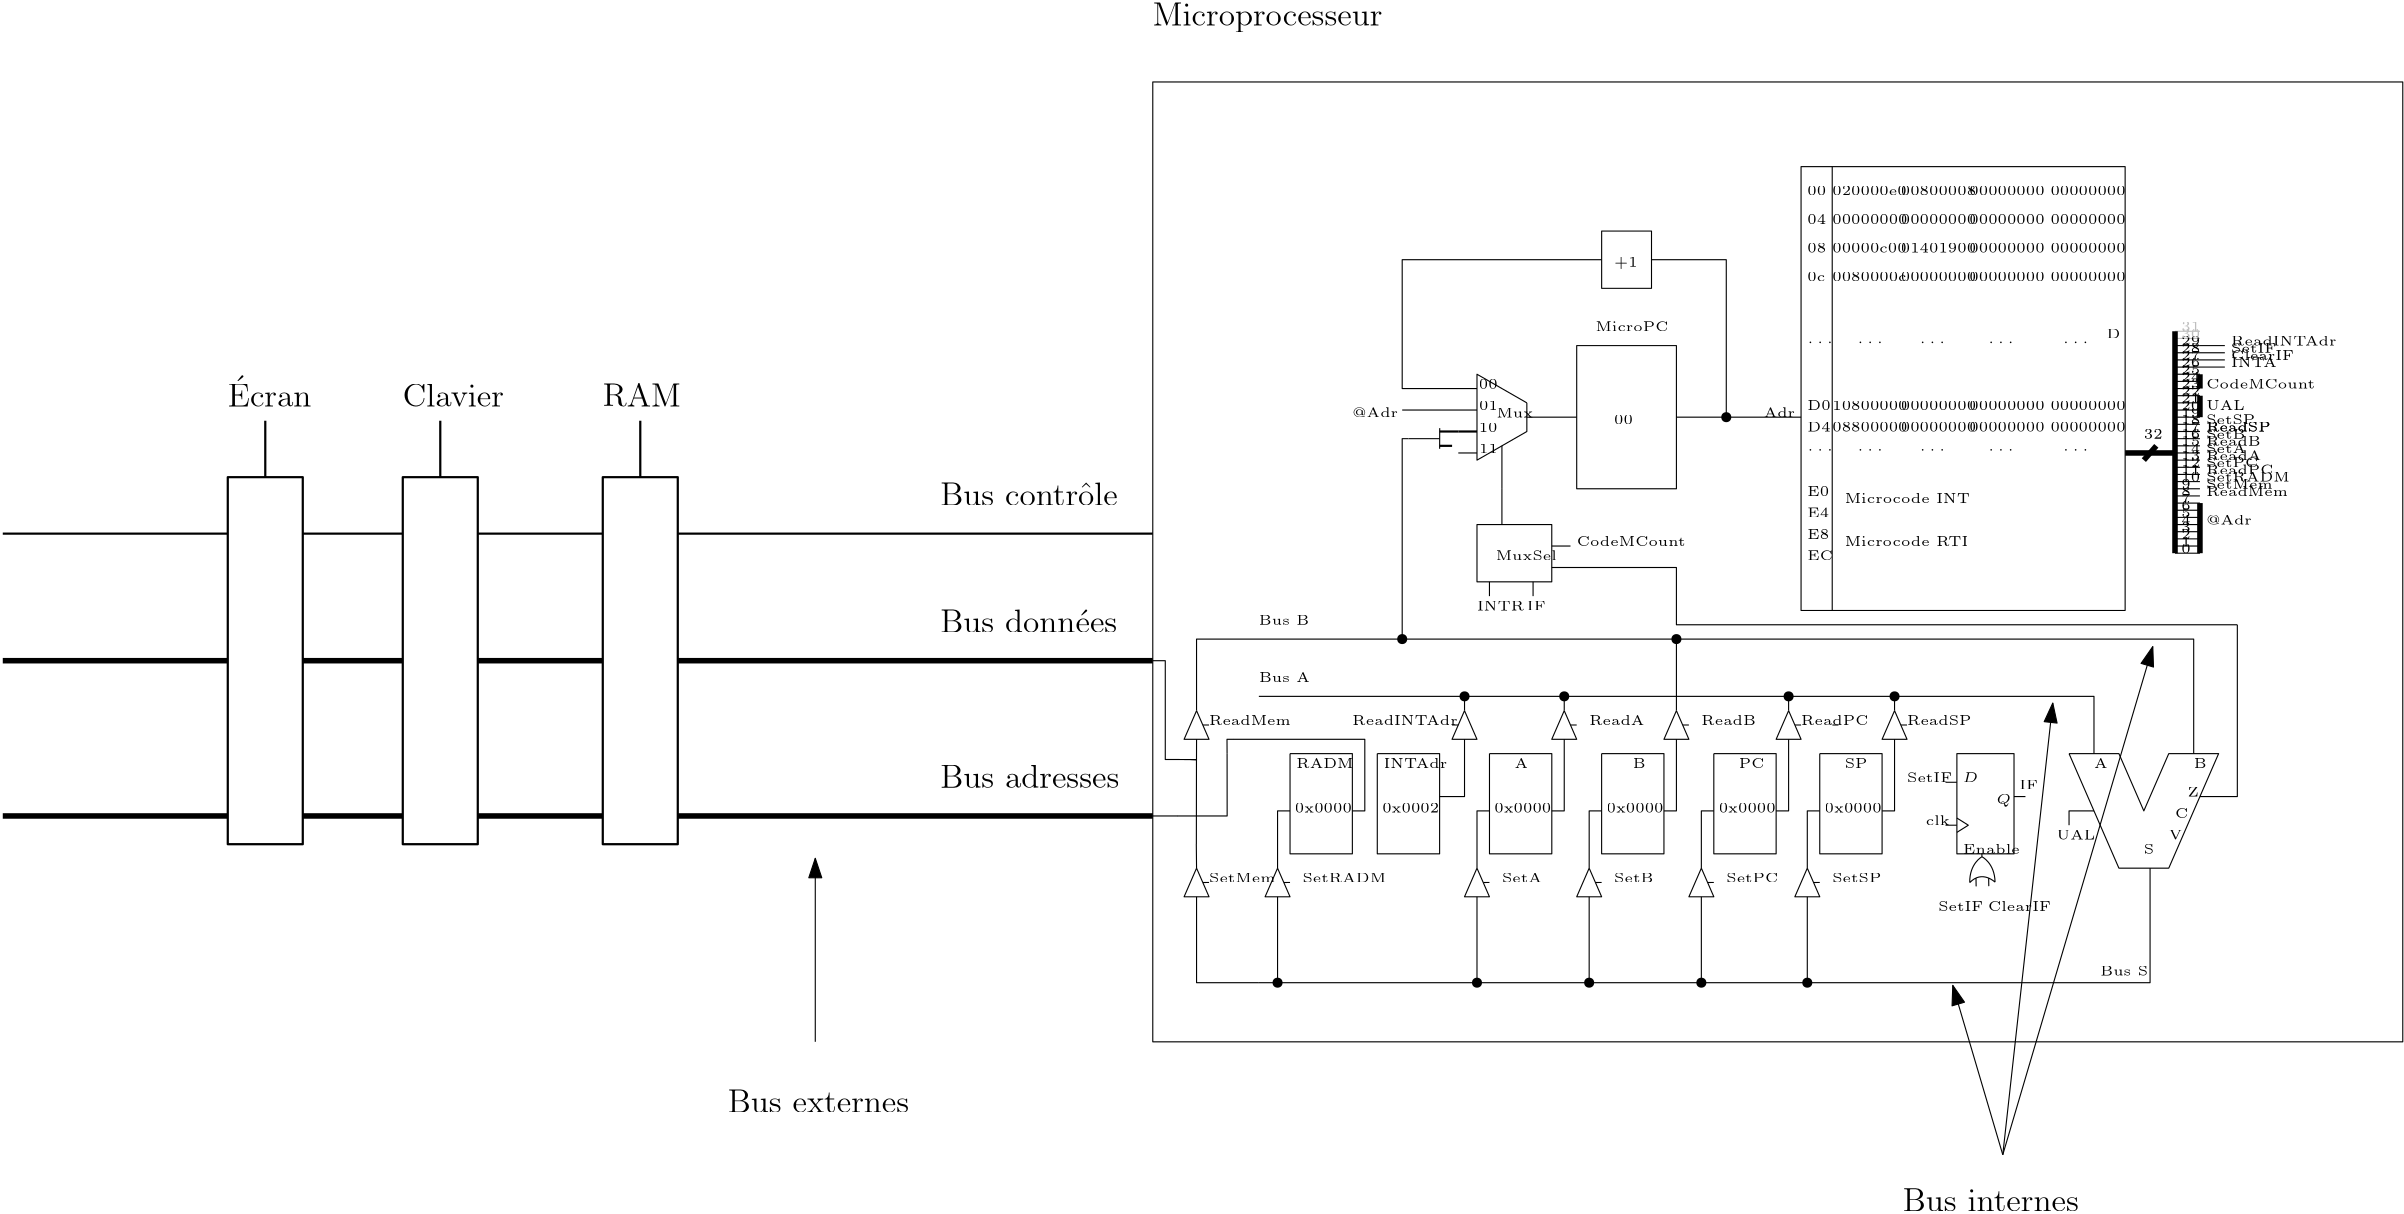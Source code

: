 <?xml version="1.0"?>
<!DOCTYPE ipe SYSTEM "ipe.dtd">
<ipe version="70107" creator="Ipe 7.1.10">
<info created="D:20150822125759" modified="D:20170804112407"/>
<ipestyle name="basic">
<symbol name="arrow/arc(spx)">
<path stroke="sym-stroke" fill="sym-stroke" pen="sym-pen">
0 0 m
-1 0.333 l
-1 -0.333 l
h
</path>
</symbol>
<symbol name="arrow/farc(spx)">
<path stroke="sym-stroke" fill="white" pen="sym-pen">
0 0 m
-1 0.333 l
-1 -0.333 l
h
</path>
</symbol>
<symbol name="arrow/ptarc(spx)">
<path stroke="sym-stroke" fill="sym-stroke" pen="sym-pen">
0 0 m
-1 0.333 l
-0.8 0 l
-1 -0.333 l
h
</path>
</symbol>
<symbol name="arrow/fptarc(spx)">
<path stroke="sym-stroke" fill="white" pen="sym-pen">
0 0 m
-1 0.333 l
-0.8 0 l
-1 -0.333 l
h
</path>
</symbol>
<symbol name="mark/circle(sx)" transformations="translations">
<path fill="sym-stroke">
0.6 0 0 0.6 0 0 e
0.4 0 0 0.4 0 0 e
</path>
</symbol>
<symbol name="mark/disk(sx)" transformations="translations">
<path fill="sym-stroke">
0.6 0 0 0.6 0 0 e
</path>
</symbol>
<symbol name="mark/fdisk(sfx)" transformations="translations">
<group>
<path fill="sym-fill">
0.5 0 0 0.5 0 0 e
</path>
<path fill="sym-stroke" fillrule="eofill">
0.6 0 0 0.6 0 0 e
0.4 0 0 0.4 0 0 e
</path>
</group>
</symbol>
<symbol name="mark/box(sx)" transformations="translations">
<path fill="sym-stroke" fillrule="eofill">
-0.6 -0.6 m
0.6 -0.6 l
0.6 0.6 l
-0.6 0.6 l
h
-0.4 -0.4 m
0.4 -0.4 l
0.4 0.4 l
-0.4 0.4 l
h
</path>
</symbol>
<symbol name="mark/square(sx)" transformations="translations">
<path fill="sym-stroke">
-0.6 -0.6 m
0.6 -0.6 l
0.6 0.6 l
-0.6 0.6 l
h
</path>
</symbol>
<symbol name="mark/fsquare(sfx)" transformations="translations">
<group>
<path fill="sym-fill">
-0.5 -0.5 m
0.5 -0.5 l
0.5 0.5 l
-0.5 0.5 l
h
</path>
<path fill="sym-stroke" fillrule="eofill">
-0.6 -0.6 m
0.6 -0.6 l
0.6 0.6 l
-0.6 0.6 l
h
-0.4 -0.4 m
0.4 -0.4 l
0.4 0.4 l
-0.4 0.4 l
h
</path>
</group>
</symbol>
<symbol name="mark/cross(sx)" transformations="translations">
<group>
<path fill="sym-stroke">
-0.43 -0.57 m
0.57 0.43 l
0.43 0.57 l
-0.57 -0.43 l
h
</path>
<path fill="sym-stroke">
-0.43 0.57 m
0.57 -0.43 l
0.43 -0.57 l
-0.57 0.43 l
h
</path>
</group>
</symbol>
<symbol name="arrow/fnormal(spx)">
<path stroke="sym-stroke" fill="white" pen="sym-pen">
0 0 m
-1 0.333 l
-1 -0.333 l
h
</path>
</symbol>
<symbol name="arrow/pointed(spx)">
<path stroke="sym-stroke" fill="sym-stroke" pen="sym-pen">
0 0 m
-1 0.333 l
-0.8 0 l
-1 -0.333 l
h
</path>
</symbol>
<symbol name="arrow/fpointed(spx)">
<path stroke="sym-stroke" fill="white" pen="sym-pen">
0 0 m
-1 0.333 l
-0.8 0 l
-1 -0.333 l
h
</path>
</symbol>
<symbol name="arrow/linear(spx)">
<path stroke="sym-stroke" pen="sym-pen">
-1 0.333 m
0 0 l
-1 -0.333 l
</path>
</symbol>
<symbol name="arrow/fdouble(spx)">
<path stroke="sym-stroke" fill="white" pen="sym-pen">
0 0 m
-1 0.333 l
-1 -0.333 l
h
-1 0 m
-2 0.333 l
-2 -0.333 l
h
</path>
</symbol>
<symbol name="arrow/double(spx)">
<path stroke="sym-stroke" fill="sym-stroke" pen="sym-pen">
0 0 m
-1 0.333 l
-1 -0.333 l
h
-1 0 m
-2 0.333 l
-2 -0.333 l
h
</path>
</symbol>
<pen name="heavier" value="0.8"/>
<pen name="fat" value="1.2"/>
<pen name="ultrafat" value="2"/>
<symbolsize name="large" value="5"/>
<symbolsize name="small" value="2"/>
<symbolsize name="tiny" value="1.1"/>
<arrowsize name="large" value="10"/>
<arrowsize name="small" value="5"/>
<arrowsize name="tiny" value="3"/>
<color name="red" value="1 0 0"/>
<color name="green" value="0 1 0"/>
<color name="blue" value="0 0 1"/>
<color name="yellow" value="1 1 0"/>
<color name="orange" value="1 0.647 0"/>
<color name="gold" value="1 0.843 0"/>
<color name="purple" value="0.627 0.125 0.941"/>
<color name="gray" value="0.745"/>
<color name="brown" value="0.647 0.165 0.165"/>
<color name="navy" value="0 0 0.502"/>
<color name="pink" value="1 0.753 0.796"/>
<color name="seagreen" value="0.18 0.545 0.341"/>
<color name="turquoise" value="0.251 0.878 0.816"/>
<color name="violet" value="0.933 0.51 0.933"/>
<color name="darkblue" value="0 0 0.545"/>
<color name="darkcyan" value="0 0.545 0.545"/>
<color name="darkgray" value="0.663"/>
<color name="darkgreen" value="0 0.392 0"/>
<color name="darkmagenta" value="0.545 0 0.545"/>
<color name="darkorange" value="1 0.549 0"/>
<color name="darkred" value="0.545 0 0"/>
<color name="lightblue" value="0.678 0.847 0.902"/>
<color name="lightcyan" value="0.878 1 1"/>
<color name="lightgray" value="0.827"/>
<color name="lightgreen" value="0.565 0.933 0.565"/>
<color name="lightyellow" value="1 1 0.878"/>
<dashstyle name="dashed" value="[4] 0"/>
<dashstyle name="dotted" value="[1 3] 0"/>
<dashstyle name="dash dotted" value="[4 2 1 2] 0"/>
<dashstyle name="dash dot dotted" value="[4 2 1 2 1 2] 0"/>
<textsize name="large" value="\large"/>
<textsize name="small" value="\small"/>
<textsize name="tiny" value="\tiny"/>
<textsize name="Large" value="\Large"/>
<textsize name="LARGE" value="\LARGE"/>
<textsize name="huge" value="\huge"/>
<textsize name="Huge" value="\Huge"/>
<textsize name="footnote" value="\footnotesize"/>
<textstyle name="center" begin="\begin{center}" end="\end{center}"/>
<textstyle name="itemize" begin="\begin{itemize}" end="\end{itemize}"/>
<textstyle name="item" begin="\begin{itemize}\item{}" end="\end{itemize}"/>
<gridsize name="4 pts" value="4"/>
<gridsize name="8 pts (~3 mm)" value="8"/>
<gridsize name="16 pts (~6 mm)" value="16"/>
<gridsize name="32 pts (~12 mm)" value="32"/>
<gridsize name="10 pts (~3.5 mm)" value="10"/>
<gridsize name="20 pts (~7 mm)" value="20"/>
<gridsize name="14 pts (~5 mm)" value="14"/>
<gridsize name="28 pts (~10 mm)" value="28"/>
<gridsize name="56 pts (~20 mm)" value="56"/>
<anglesize name="90 deg" value="90"/>
<anglesize name="60 deg" value="60"/>
<anglesize name="45 deg" value="45"/>
<anglesize name="30 deg" value="30"/>
<anglesize name="22.5 deg" value="22.5"/>
<tiling name="falling" angle="-60" step="4" width="1"/>
<tiling name="rising" angle="30" step="4" width="1"/>
</ipestyle>
<ipestyle name="bigpaper">
<layout paper="10000 6000" origin="0 0" frame="10000 6000"/>
<titlestyle pos="10 10" size="LARGE" color="title"  valign="baseline"/>
</ipestyle>
<page>
<layer name="alpha"/>
<view layers="alpha" active="alpha"/>
<path layer="alpha" matrix="0.560902 0 0 0.644243 1710.52 370.206" stroke="black">
416 704 m
448 704 l
464 672 l
480 704 l
512 704 l
480 640 l
448 640 l
416 704 l
</path>
<path matrix="0.560902 0 0 0.644243 1627.51 370.206" stroke="black">
336 704 m
376 704 l
376 648 l
336 648 l
336 704 l
</path>
<path matrix="0.560902 0 0 0.644243 1587.12 370.206" stroke="black">
336 704 m
376 704 l
376 648 l
336 648 l
336 704 l
</path>
<path matrix="0.560902 0 0 0.644243 1546.75 370.206" stroke="black">
336 704 m
376 704 l
376 648 l
336 648 l
336 704 l
</path>
<path matrix="0.560902 0 0 0.644243 1474.95 370.206" stroke="black">
336 704 m
376 704 l
376 648 l
336 648 l
336 704 l
</path>
<path matrix="0.560902 0 0 0.644243 1627.51 370.206" stroke="black">
312 728 m
304 712 l
320 712 l
312 728 l
</path>
<path matrix="0.560902 0 0 0.644243 1627.51 370.206" stroke="black">
320 720 m
316.101 719.993 l
</path>
<path matrix="0.560902 0 0 0.644243 1667.9 370.206" stroke="black">
312 728 m
304 712 l
320 712 l
312 728 l
</path>
<path matrix="0.560902 0 0 0.644243 1667.9 370.206" stroke="black">
320 720 m
316.101 719.993 l
</path>
<path matrix="0.560902 0 0 0.644243 1587.12 370.206" stroke="black">
312 728 m
304 712 l
320 712 l
312 728 l
</path>
<path matrix="0.560902 0 0 0.644243 1587.12 370.206" stroke="black">
320 720 m
316.101 719.993 l
</path>
<path matrix="0.560902 0 0 0.644243 1483.92 313.512" stroke="black">
312 728 m
304 712 l
320 712 l
312 728 l
</path>
<path matrix="0.560902 0 0 0.644243 1483.92 313.512" stroke="black">
320 720 m
316.101 719.993 l
</path>
<path matrix="0.560902 0 0 0.644243 1555.71 313.512" stroke="black">
312 728 m
304 712 l
320 712 l
312 728 l
</path>
<path matrix="0.560902 0 0 0.644243 1555.71 313.512" stroke="black">
320 720 m
316.101 719.993 l
</path>
<path matrix="0.560902 0 0 0.644243 1596.1 313.512" stroke="black">
312 728 m
304 712 l
320 712 l
312 728 l
</path>
<path matrix="0.560902 0 0 0.644243 1596.1 313.512" stroke="black">
320 720 m
316.101 719.993 l
</path>
<path matrix="0.560902 0 0 0.644243 1636.49 313.512" stroke="black">
312 728 m
304 712 l
320 712 l
312 728 l
</path>
<path matrix="0.560902 0 0 0.644243 1636.49 313.512" stroke="black">
320 720 m
316.101 719.993 l
</path>
<path matrix="0.560902 0 0 0.644243 1627.51 370.206" stroke="black">
384 728 m
384 736 l
</path>
<path matrix="0.560902 0 0 0.644243 1627.51 370.206" stroke="black">
240 728 m
240 736 l
</path>
<path matrix="0.560902 0 0 0.644243 1627.51 370.206" stroke="black">
312 728 m
312 768 l
</path>
<path matrix="0.560902 0 0 0.644243 1560.2 370.206" stroke="black">
132 768 m
764 768 l
764 704 l
</path>
<path matrix="0.560902 0 0 0.644243 1560.2 370.206" stroke="black">
700 704 m
700 736 l
164 736 l
</path>
<use matrix="0.560902 0 0 0.644243 1627.51 370.206" name="mark/disk(sx)" pos="240 736" size="normal" stroke="black"/>
<use matrix="0.560902 0 0 0.644243 1627.51 370.206" name="mark/disk(sx)" pos="384 736" size="normal" stroke="black"/>
<use matrix="0.560902 0 0 0.644243 1627.51 370.206" name="mark/disk(sx)" pos="312 768" size="normal" stroke="black"/>
<path matrix="0.560902 0 0 0.644243 1560.2 370.206" stroke="black">
736 640 m
736 576 l
164 576 l
</path>
<path matrix="0.560902 0 0 0.644243 1627.51 370.206" stroke="black">
184 624 m
184 576 l
</path>
<path matrix="0.560902 0 0 0.644243 1627.51 370.206" stroke="black">
256 624 m
256 576 l
</path>
<path matrix="0.560902 0 0 0.644243 1627.51 370.206" stroke="black">
328 624 m
328 576 l
</path>
<path matrix="0.560902 0 0 0.644243 1627.51 370.206" stroke="black">
328 640 m
328 672 l
336 672 l
</path>
<path matrix="0.560902 0 0 0.644243 1627.51 370.206" stroke="black">
376 672 m
384 672 l
384 712 l
</path>
<path matrix="0.560902 0 0 0.644243 1627.51 370.206" stroke="black">
304 672 m
312 672 l
312 712 l
</path>
<path matrix="0.560902 0 0 0.644243 1627.51 370.206" stroke="black">
232 672 m
240 672 l
240 712 l
</path>
<path matrix="0.560902 0 0 0.644243 1560.2 370.206" stroke="black">
224 672 m
232 672 l
232 712 l
148 712 l
</path>
<path matrix="0.560902 0 0 0.644243 1596.1 370.206" stroke="black">
112 640 m
112 672 l
120 672 l
</path>
<path matrix="0.560902 0 0 0.644243 1596.1 370.206" stroke="black">
112 624 m
112 576 l
</path>
<path matrix="0.560902 0 0 0.644243 1454.76 313.512" stroke="black">
312 728 m
304 712 l
320 712 l
312 728 l
</path>
<path matrix="0.560902 0 0 0.644243 1454.76 313.512" stroke="black">
320 720 m
316.101 719.993 l
</path>
<path matrix="0.560902 0 0 0.644243 1454.76 370.206" stroke="black">
312 728 m
304 712 l
320 712 l
312 728 l
</path>
<path matrix="0.560902 0 0 0.644243 1454.76 370.206" stroke="black">
320 720 m
316.101 719.993 l
</path>
<path stroke="black">
1629.76 782.521 m
1629.67 791.229 l
</path>
<path matrix="1.125 0 0 1.27042 -150 -296.334" stroke="black">
1580 880 m
1581.99 879.902 l
1582.01 885.725 l
</path>
<path matrix="0.560902 0 0 0.644243 1589.37 370.206" stroke="black">
72 728 m
72 768 l
80 768 l
</path>
<use matrix="0.560902 0 0 0.644243 1627.51 370.206" name="mark/disk(sx)" pos="256 576" size="normal" stroke="black"/>
<use matrix="0.560902 0 0 0.644243 1627.51 370.206" name="mark/disk(sx)" pos="328 576" size="normal" stroke="black"/>
<use matrix="0.560902 0 0 0.644243 1627.51 370.206" name="mark/disk(sx)" pos="184 576" size="normal" stroke="black"/>
<use matrix="0.560902 0 0 0.644243 1596.1 370.206" name="mark/disk(sx)" pos="112 576" size="normal" stroke="black"/>
<path matrix="0.560902 0 0 0.644243 1580.4 370.206" stroke="black">
128 576 m
88 576 l
88 624 l
</path>
<text matrix="0.560902 0 0 0.644243 1589.37 370.206" transformations="translations" pos="80 632" stroke="black" type="label" width="23.911" height="3.386" depth="0" valign="baseline" size="tiny">SetMem</text>
<text matrix="0.560902 0 0 0.644243 1596.1 370.206" transformations="translations" pos="128 632" stroke="black" type="label" width="30.117" height="3.386" depth="0" valign="baseline" size="tiny">SetRADM</text>
<text matrix="0.560902 0 0 0.644243 1627.51 370.206" transformations="translations" pos="200 632" stroke="black" type="label" width="14.363" height="3.386" depth="0" valign="baseline" size="tiny">SetA</text>
<text matrix="0.560902 0 0 0.644243 1627.51 370.206" transformations="translations" pos="272 632" stroke="black" type="label" width="14.135" height="3.386" depth="0" valign="baseline" size="tiny">SetB</text>
<text matrix="0.560902 0 0 0.644243 1627.51 370.206" transformations="translations" pos="344 632" stroke="black" type="label" width="18.736" height="3.386" depth="0" valign="baseline" size="tiny">SetPC</text>
<text matrix="0.560902 0 0 0.644243 1627.51 370.206" transformations="translations" pos="256 720" stroke="black" type="label" width="19.884" height="3.459" depth="0" valign="baseline" size="tiny">ReadA</text>
<text matrix="0.560902 0 0 0.644243 1627.51 370.206" transformations="translations" pos="328 720" stroke="black" type="label" width="19.656" height="3.459" depth="0" valign="baseline" size="tiny">ReadB</text>
<text matrix="0.560902 0 0 0.644243 1627.51 370.206" transformations="translations" pos="392 720" stroke="black" type="label" width="24.257" height="3.459" depth="0" valign="baseline" size="tiny">ReadPC</text>
<text matrix="0.560902 0 0 0.644243 1710.52 370.206" transformations="translations" pos="432 696" stroke="black" type="label" width="4.885" height="3.386" depth="0" valign="baseline" size="tiny">A</text>
<text matrix="0.560902 0 0 0.644243 1710.52 370.206" transformations="translations" pos="496 696" stroke="black" type="label" width="4.656" height="3.386" depth="0" valign="baseline" size="tiny">B</text>
<text matrix="0.560902 0 0 0.644243 1710.52 370.206" transformations="translations" pos="464 648" stroke="black" type="label" width="3.736" height="3.386" depth="0" valign="baseline" size="tiny">S</text>
<text matrix="0.560902 0 0 0.644243 1643.22 359.898" transformations="translations" pos="528 672" stroke="black" type="label" width="13.906" height="3.386" depth="0" valign="baseline" size="tiny">UAL</text>
<path matrix="0.560902 0 0 0.644243 1710.52 370.206" stroke="black">
432 672 m
416 672 l
416 664 l
</path>
<path matrix="1.125 0 0 1.27042 -152.465 -301.367" stroke="black">
1593.97 885.725 m
1593.99 867.962 l
1578.09 867.962 l
</path>
<text matrix="0.560902 0 0 0.644243 1589.37 370.206" transformations="translations" pos="112 776" stroke="black" type="label" width="18.134" height="3.386" depth="0" valign="baseline" size="tiny">Bus B</text>
<text matrix="0.560902 0 0 0.644243 1580.4 370.206" transformations="translations" pos="128 744" stroke="black" type="label" width="18.362" height="3.386" depth="0" valign="baseline" size="tiny">Bus A</text>
<text matrix="0.560902 0 0 0.644243 1690.33 367.628" transformations="translations" pos="472 584" stroke="black" type="label" width="17.213" height="3.386" depth="0" valign="baseline" size="tiny">Bus S</text>
<text matrix="0.560902 0 0 0.644243 1566.93 370.206" transformations="translations" pos="176 696" stroke="black" type="label" width="20.638" height="3.386" depth="0" valign="baseline" size="tiny">RADM</text>
<text matrix="0.560902 0 0 0.644243 1600.59 370.206" transformations="translations" pos="256 696" stroke="black" type="label" width="4.885" height="3.386" depth="0" valign="baseline" size="tiny">A</text>
<text matrix="0.560902 0 0 0.644243 1600.59 370.206" transformations="translations" pos="332 696" stroke="black" type="label" width="4.656" height="3.386" depth="0" valign="baseline" size="tiny">B</text>
<text matrix="0.560902 0 0 0.644243 1600.59 370.206" transformations="translations" pos="400 696" stroke="black" type="label" width="9.257" height="3.386" depth="0" valign="baseline" size="tiny">PC</text>
<path matrix="0.560902 0 0 0.644243 1600.59 370.206" stroke="black">
232 640 m
232 672 l
240 672 l
</path>
<path matrix="0.560902 0 0 0.644243 1600.59 370.206" stroke="black">
304 640 m
304 672 l
312 672 l
</path>
<text matrix="0.560902 0 0 0.644243 1564.19 367.042" transformations="translations" pos="180 676" stroke="black" type="label" width="20.514" height="3.21" depth="0" valign="baseline" size="tiny">0x0000</text>
<text matrix="0.560902 0 0 0.644243 1635.99 367.042" transformations="translations" pos="180 676" stroke="black" type="label" width="20.514" height="3.21" depth="0" valign="baseline" size="tiny">0x0000</text>
<text matrix="0.560902 0 0 0.644243 1676.38 367.042" transformations="translations" pos="180 676" stroke="black" type="label" width="20.514" height="3.21" depth="0" valign="baseline" size="tiny">0x0000</text>
<text matrix="0.560902 0 0 0.644243 1716.77 367.042" transformations="translations" pos="180 676" stroke="black" type="label" width="20.514" height="3.21" depth="0" valign="baseline" size="tiny">0x0000</text>
<text matrix="0.560902 0 0 0.644243 1589.37 426.899" transformations="translations" pos="80 632" stroke="black" type="label" width="29.432" height="3.459" depth="0" valign="baseline" size="tiny">ReadMem</text>
<path matrix="0.560902 0 0 0.644243 1681.36 370.206" stroke="black">
320 720 m
316.101 719.993 l
</path>
<path matrix="0.560902 0 0 0.644243 1658.92 558.324" stroke="black">
192 640 m
192 560 l
256 560 l
256 640 l
h
</path>
<text matrix="0.560902 0 0 0.644243 1665.65 553.17" transformations="translations" pos="192 656" stroke="black" type="label" width="26.318" height="3.386" depth="0" valign="baseline" size="tiny">MicroPC</text>
<path matrix="0.560902 0 0 0.644243 1658.92 558.324" stroke="black">
256 600 m
336 600 l
</path>
<path matrix="0.560902 0 0 0.644243 1658.92 558.324" stroke="black">
288 600 m
288 688 l
240 688 l
</path>
<path matrix="0.560902 0 0 0.644243 1667.9 558.324" stroke="black">
192 704 m
192 672 l
224 672 l
224 704 l
h
</path>
<text matrix="0.560902 0 0 0.644243 1670.14 555.748" transformations="translations" pos="196 688" stroke="black" type="label" width="8.51" height="3.321" depth="0.83" valign="baseline" size="tiny">+1</text>
<path matrix="0.560902 0 0 0.644243 1658.92 558.324" stroke="black">
208 688 m
80 688 l
80 616 l
128 616 l
</path>
<path matrix="0.560902 0 0 0.644243 1658.92 558.324" stroke="black">
192 600 m
160 600 l
</path>
<path matrix="0.560902 0 0 0.644243 1676.88 524.823" stroke="black" pen="heavier">
96 644 m
84 644 l
</path>
<path matrix="0.560902 0 0 0.644243 1658.92 558.324" stroke="black">
160 608 m
160 592 l
128 576 l
128 624 l
160 608 l
</path>
<text matrix="0.560902 0 0 0.644243 1661.42 560.784" transformations="translations" pos="136 596" stroke="black" type="label" width="13.221" height="3.386" depth="0" valign="baseline" size="tiny">Mux</text>
<path matrix="0.560902 0 0 0.644243 1658.92 558.324" stroke="black">
144 584 m
144 560 l
</path>
<text matrix="0.560902 0 0 0.644243 1692.58 545.44" transformations="translations" pos="132 548" stroke="black" type="label" width="39.201" height="3.459" depth="0" valign="baseline" size="tiny">CodeMCount</text>
<text matrix="0.560902 0 0 0.644243 1663.41 558.324" transformations="translations" pos="208 596" stroke="black" type="label" width="6.78" height="3.21" depth="0" valign="baseline" size="tiny">00</text>
<path matrix="0.560902 0 0 0.644243 1560.2 370.206" stroke="black">
512 1032 m
512 784 l
720 784 l
720 1032 l
h
</path>
<text matrix="0.560902 0 0 0.644243 1685.84 604.71" transformations="translations" pos="352 652" stroke="black" type="label" width="27.121" height="3.21" depth="0" valign="baseline" size="tiny">00800008</text>
<text matrix="0.560902 0 0 0.644243 1661.17 604.71" transformations="translations" pos="352 652" stroke="black" type="label" width="26.775" height="3.21" depth="0" valign="baseline" size="tiny">020000e0</text>
<text matrix="0.560902 0 0 0.644243 1710.52 604.71" transformations="translations" pos="352 652" stroke="black" type="label" width="27.121" height="3.21" depth="0" valign="baseline" size="tiny">00000000</text>
<text matrix="0.560902 0 0 0.644243 1739.7 604.71" transformations="translations" pos="352 652" stroke="black" type="label" width="27.121" height="3.21" depth="0" valign="baseline" size="tiny">00000000</text>
<path matrix="0.560902 0 0 0.644243 1560.2 370.206" stroke="black">
532 1032 m
532 784 l
</path>
<text matrix="0.560902 0 0 0.644243 1654.43 553.17" transformations="translations" pos="320 608" stroke="black" type="label" width="11.319" height="3.459" depth="0" valign="baseline" size="tiny">Adr</text>
<text matrix="0.560902 0 0 0.644243 1658.92 602.133" transformations="translations" pos="532 576" stroke="black" type="label" width="5.002" height="3.386" depth="0" valign="baseline" size="tiny">D</text>
<text matrix="0.560902 0 0 0.644243 1732.96 640.787" transformations="translations" pos="208 596" stroke="black" type="label" width="6.78" height="3.21" depth="0" valign="baseline" size="tiny">00</text>
<text matrix="0.560902 0 0 0.644243 1732.96 630.48" transformations="translations" pos="208 596" stroke="black" type="label" width="6.78" height="3.21" depth="0" valign="baseline" size="tiny">04</text>
<text matrix="0.560902 0 0 0.644243 1732.96 620.172" transformations="translations" pos="208 596" stroke="black" type="label" width="6.78" height="3.21" depth="0" valign="baseline" size="tiny">08</text>
<text matrix="0.560902 0 0 0.644243 1732.96 609.864" transformations="translations" pos="208 596" stroke="black" type="label" width="6.434" height="3.21" depth="0" valign="baseline" size="tiny">0c</text>
<text matrix="0.560902 0 0 0.644243 1661.17 594.401" transformations="translations" pos="352 652" stroke="black" type="label" width="27.121" height="3.21" depth="0" valign="baseline" size="tiny">00000000</text>
<text matrix="0.560902 0 0 0.644243 1685.84 594.401" transformations="translations" pos="352 652" stroke="black" type="label" width="27.121" height="3.21" depth="0" valign="baseline" size="tiny">00000000</text>
<text matrix="0.560902 0 0 0.644243 1710.52 594.401" transformations="translations" pos="352 652" stroke="black" type="label" width="27.121" height="3.21" depth="0" valign="baseline" size="tiny">00000000</text>
<text matrix="0.560902 0 0 0.644243 1739.7 594.401" transformations="translations" pos="352 652" stroke="black" type="label" width="27.121" height="3.21" depth="0" valign="baseline" size="tiny">00000000</text>
<text matrix="0.560902 0 0 0.644243 1661.17 584.095" transformations="translations" pos="352 652" stroke="black" type="label" width="26.775" height="3.21" depth="0" valign="baseline" size="tiny">00000c00</text>
<text matrix="0.560902 0 0 0.644243 1685.84 584.095" transformations="translations" pos="352 652" stroke="black" type="label" width="27.121" height="3.21" depth="0" valign="baseline" size="tiny">01401900</text>
<text matrix="0.560902 0 0 0.644243 1710.52 584.095" transformations="translations" pos="352 652" stroke="black" type="label" width="27.121" height="3.21" depth="0" valign="baseline" size="tiny">00000000</text>
<text matrix="0.560902 0 0 0.644243 1739.7 584.095" transformations="translations" pos="352 652" stroke="black" type="label" width="27.121" height="3.21" depth="0" valign="baseline" size="tiny">00000000</text>
<text matrix="0.560902 0 0 0.644243 1661.17 573.786" transformations="translations" pos="352 652" stroke="black" type="label" width="26.775" height="3.21" depth="0" valign="baseline" size="tiny">0080000c</text>
<text matrix="0.560902 0 0 0.644243 1685.84 573.786" transformations="translations" pos="352 652" stroke="black" type="label" width="27.121" height="3.21" depth="0" valign="baseline" size="tiny">00000000</text>
<text matrix="0.560902 0 0 0.644243 1710.52 573.786" transformations="translations" pos="352 652" stroke="black" type="label" width="27.121" height="3.21" depth="0" valign="baseline" size="tiny">00000000</text>
<text matrix="0.560902 0 0 0.644243 1739.7 573.786" transformations="translations" pos="352 652" stroke="black" type="label" width="27.121" height="3.21" depth="0" valign="baseline" size="tiny">00000000</text>
<use matrix="0.560902 0 0 0.644243 1658.92 558.324" name="mark/disk(sx)" pos="288 600" size="normal" stroke="black"/>
<path matrix="0.560902 0 0 0.644243 1694.82 514.516" stroke="gray">
512 716 m
528 716 l
</path>
<path matrix="0.560902 0 0 0.644243 1694.82 511.939" stroke="gray">
512 716 m
528 716 l
</path>
<path matrix="0.560902 0 0 0.644243 1694.82 509.362" stroke="0">
512 716 m
528 716 l
</path>
<path matrix="0.560902 0 0 0.644243 1694.82 506.785" stroke="0">
512 716 m
528 716 l
</path>
<path matrix="0.560902 0 0 0.644243 1694.82 504.208" stroke="0">
512 716 m
528 716 l
</path>
<path matrix="0.560902 0 0 0.644243 1694.82 501.63" stroke="0">
512 716 m
528 716 l
</path>
<path matrix="0.560902 0 0 0.644243 1694.82 499.054" stroke="black">
512 716 m
528 716 l
</path>
<path matrix="0.560902 0 0 0.644243 1694.82 496.478" stroke="black">
512 716 m
528 716 l
</path>
<path matrix="0.560902 0 0 0.644243 1694.82 493.9" stroke="black">
512 716 m
528 716 l
</path>
<path matrix="0.560902 0 0 0.644243 1694.82 491.324" stroke="black">
512 716 m
528 716 l
</path>
<path matrix="0.560902 0 0 0.644243 1694.82 488.746" stroke="black">
512 716 m
528 716 l
</path>
<path matrix="0.560902 0 0 0.644243 1694.82 486.169" stroke="black">
512 716 m
528 716 l
</path>
<path matrix="0.560902 0 0 0.644243 1694.82 483.592" stroke="black">
512 716 m
528 716 l
</path>
<path matrix="0.560902 0 0 0.644243 1694.82 481.015" stroke="black">
512 716 m
528 716 l
</path>
<path matrix="0.560902 0 0 0.644243 1694.82 478.438" stroke="black">
512 716 m
528 716 l
</path>
<path matrix="0.560902 0 0 0.644243 1694.82 475.861" stroke="black">
512 716 m
528 716 l
</path>
<path matrix="0.560902 0 0 0.644243 1694.82 473.285" stroke="black">
512 716 m
528 716 l
</path>
<path matrix="0.560902 0 0 0.644243 1694.82 470.707" stroke="black">
512 716 m
528 716 l
</path>
<path matrix="0.560902 0 0 0.644243 1694.82 468.131" stroke="black">
512 716 m
528 716 l
</path>
<path matrix="0.560902 0 0 0.644243 1694.82 465.553" stroke="black">
512 716 m
528 716 l
</path>
<path matrix="0.560902 0 0 0.644243 1694.82 462.977" stroke="black">
512 716 m
528 716 l
</path>
<path matrix="0.560902 0 0 0.644243 1694.82 460.399" stroke="black">
512 716 m
528 716 l
</path>
<path matrix="0.560902 0 0 0.644243 1694.82 457.823" stroke="black">
512 716 m
528 716 l
</path>
<path matrix="0.560902 0 0 0.644243 1694.82 455.245" stroke="black">
512 716 m
528 716 l
</path>
<path matrix="0.560902 0 0 0.644243 1694.82 452.669" stroke="black">
512 716 m
528 716 l
</path>
<path matrix="0.560902 0 0 0.644243 1694.82 450.092" stroke="black">
512 716 m
528 716 l
</path>
<path matrix="0.560902 0 0 0.644243 1694.82 447.514" stroke="black">
512 716 m
528 716 l
</path>
<path matrix="0.560902 0 0 0.644243 1694.82 444.938" stroke="black">
512 716 m
528 716 l
</path>
<path matrix="0.560902 0 0 0.644243 1694.82 442.36" stroke="black">
512 716 m
528 716 l
</path>
<path matrix="0.560902 0 0 0.644243 1694.82 439.784" stroke="black">
512 716 m
528 716 l
</path>
<path matrix="0.560902 0 0 0.644243 1694.82 437.206" stroke="black">
512 716 m
528 716 l
</path>
<path matrix="0.560902 0 0 0.644243 1694.82 434.63" stroke="black">
512 716 m
528 716 l
</path>
<path matrix="0.560902 0 0 0.644243 1694.82 524.823" stroke="black" pen="ultrafat">
480 632 m
512 632 l
</path>
<path matrix="0.560902 0 0 0.644243 1694.82 524.823" stroke="black" pen="ultrafat">
512 700 m
512 576 l
</path>
<path matrix="0.560902 0 0 0.644243 1694.82 524.823" stroke="black" pen="ultrafat">
500 636 m
492 628 l
</path>
<text matrix="0.560902 0 0 0.644243 1694.82 524.823" transformations="translations" pos="492 640" stroke="black" type="label" width="6.78" height="3.21" depth="0" valign="baseline" size="tiny">$32$</text>
<text matrix="0.560902 0 0 0.644243 1694.82 524.823" transformations="translations" pos="516 576" stroke="black" type="label" width="3.39" height="3.21" depth="0" valign="baseline" size="tiny">0</text>
<text matrix="0.560902 0 0 0.644243 1694.82 527.401" transformations="translations" pos="516 576" stroke="black" type="label" width="3.39" height="3.21" depth="0" valign="baseline" size="tiny">1</text>
<text matrix="0.560902 0 0 0.644243 1694.82 529.977" transformations="translations" pos="516 576" stroke="black" type="label" width="3.39" height="3.21" depth="0" valign="baseline" size="tiny">2</text>
<text matrix="0.560902 0 0 0.644243 1694.82 532.555" transformations="translations" pos="516 576" stroke="black" type="label" width="3.39" height="3.21" depth="0" valign="baseline" size="tiny">3</text>
<text matrix="0.560902 0 0 0.644243 1694.82 535.131" transformations="translations" pos="516 576" stroke="black" type="label" width="3.39" height="3.21" depth="0" valign="baseline" size="tiny">4</text>
<text matrix="0.560902 0 0 0.644243 1694.82 537.709" transformations="translations" pos="516 576" stroke="black" type="label" width="3.39" height="3.21" depth="0" valign="baseline" size="tiny">5</text>
<text matrix="0.560902 0 0 0.644243 1694.82 540.285" transformations="translations" pos="516 576" stroke="black" type="label" width="3.39" height="3.21" depth="0" valign="baseline" size="tiny">6</text>
<text matrix="0.560902 0 0 0.644243 1694.82 542.862" transformations="translations" pos="516 576" stroke="black" type="label" width="3.39" height="3.21" depth="0" valign="baseline" size="tiny">7</text>
<text matrix="0.560902 0 0 0.644243 1694.82 545.44" transformations="translations" pos="516 576" stroke="black" type="label" width="3.39" height="3.21" depth="0" valign="baseline" size="tiny">8</text>
<text matrix="0.560902 0 0 0.644243 1694.82 548.016" transformations="translations" pos="516 576" stroke="black" type="label" width="3.39" height="3.21" depth="0" valign="baseline" size="tiny">9</text>
<text matrix="0.560902 0 0 0.644243 1694.82 550.594" transformations="translations" pos="516 576" stroke="black" type="label" width="6.78" height="3.21" depth="0" valign="baseline" size="tiny">10</text>
<text matrix="0.560902 0 0 0.644243 1694.82 553.17" transformations="translations" pos="516 576" stroke="black" type="label" width="6.78" height="3.21" depth="0" valign="baseline" size="tiny">11</text>
<text matrix="0.560902 0 0 0.644243 1694.82 555.748" transformations="translations" pos="516 576" stroke="black" type="label" width="6.78" height="3.21" depth="0" valign="baseline" size="tiny">12</text>
<text matrix="0.560902 0 0 0.644243 1694.82 558.324" transformations="translations" pos="516 576" stroke="black" type="label" width="6.78" height="3.21" depth="0" valign="baseline" size="tiny">13</text>
<text matrix="0.560902 0 0 0.644243 1694.82 560.902" transformations="translations" pos="516 576" stroke="black" type="label" width="6.78" height="3.21" depth="0" valign="baseline" size="tiny">14</text>
<text matrix="0.560902 0 0 0.644243 1694.82 563.478" transformations="translations" pos="516 576" stroke="black" type="label" width="6.78" height="3.21" depth="0" valign="baseline" size="tiny">15</text>
<text matrix="0.560902 0 0 0.644243 1694.82 566.055" transformations="translations" pos="516 576" stroke="black" type="label" width="6.78" height="3.21" depth="0" valign="baseline" size="tiny">16</text>
<text matrix="0.560902 0 0 0.644243 1694.82 568.632" transformations="translations" pos="516 576" stroke="black" type="label" width="6.78" height="3.21" depth="0" valign="baseline" size="tiny">17</text>
<text matrix="0.560902 0 0 0.644243 1694.82 571.209" transformations="translations" pos="516 576" stroke="black" type="label" width="6.78" height="3.21" depth="0" valign="baseline" size="tiny">18</text>
<text matrix="0.560902 0 0 0.644243 1694.82 573.786" transformations="translations" pos="516 576" stroke="black" type="label" width="6.78" height="3.21" depth="0" valign="baseline" size="tiny">19</text>
<text matrix="0.560902 0 0 0.644243 1694.82 576.363" transformations="translations" pos="516 576" stroke="black" type="label" width="6.78" height="3.21" depth="0" valign="baseline" size="tiny">20</text>
<text matrix="0.560902 0 0 0.644243 1694.82 578.94" transformations="translations" pos="516 576" stroke="black" type="label" width="6.78" height="3.21" depth="0" valign="baseline" size="tiny">21</text>
<text matrix="0.560902 0 0 0.644243 1694.82 581.517" transformations="translations" pos="516 576" stroke="black" type="label" width="6.78" height="3.21" depth="0" valign="baseline" size="tiny">22</text>
<text matrix="0.560902 0 0 0.644243 1694.82 584.095" transformations="translations" pos="516 576" stroke="black" type="label" width="6.78" height="3.21" depth="0" valign="baseline" size="tiny">23</text>
<text matrix="0.560902 0 0 0.644243 1694.82 586.671" transformations="translations" pos="516 576" stroke="black" type="label" width="6.78" height="3.21" depth="0" valign="baseline" size="tiny">24</text>
<text matrix="0.560902 0 0 0.644243 1694.82 589.247" transformations="translations" pos="516 576" stroke="black" type="label" width="6.78" height="3.21" depth="0" valign="baseline" size="tiny">25</text>
<text matrix="0.560902 0 0 0.644243 1694.82 591.825" transformations="translations" pos="516 576" stroke="0" type="label" width="6.78" height="3.21" depth="0" valign="baseline" size="tiny">26</text>
<text matrix="0.560902 0 0 0.644243 1694.82 594.401" transformations="translations" pos="516 576" stroke="0" type="label" width="6.78" height="3.21" depth="0" valign="baseline" size="tiny">27</text>
<text matrix="0.560902 0 0 0.644243 1694.82 596.979" transformations="translations" pos="516 576" stroke="0" type="label" width="6.78" height="3.21" depth="0" valign="baseline" size="tiny">28</text>
<text matrix="0.560902 0 0 0.644243 1694.82 599.556" transformations="translations" pos="516 576" stroke="0" type="label" width="6.78" height="3.21" depth="0" valign="baseline" size="tiny">29</text>
<text matrix="0.560902 0 0 0.644243 1694.82 602.133" transformations="translations" pos="516 576" stroke="gray" type="label" width="6.78" height="3.21" depth="0" valign="baseline" size="tiny">30</text>
<text matrix="0.560902 0 0 0.644243 1694.82 604.71" transformations="translations" pos="516 576" stroke="gray" type="label" width="6.78" height="3.21" depth="0" valign="baseline" size="tiny">31</text>
<text matrix="0.560902 0 0 0.644243 1694.82 524.823" transformations="translations" pos="532 608" stroke="black" type="label" width="29.432" height="3.459" depth="0" valign="baseline" size="tiny">ReadMem</text>
<text matrix="0.560902 0 0 0.644243 1694.82 524.823" transformations="translations" pos="532 612" stroke="black" type="label" width="23.911" height="3.386" depth="0" valign="baseline" size="tiny">SetMem</text>
<text matrix="0.560902 0 0 0.644243 1694.82 527.401" transformations="translations" pos="532 612" stroke="black" type="label" width="30.117" height="3.386" depth="0" valign="baseline" size="tiny">SetRADM</text>
<text matrix="0.560902 0 0 0.644243 1694.82 529.977" transformations="translations" pos="532 612" stroke="black" type="label" width="24.257" height="3.459" depth="0" valign="baseline" size="tiny">ReadPC</text>
<text matrix="0.560902 0 0 0.644243 1694.82 532.555" transformations="translations" pos="532 612" stroke="black" type="label" width="18.736" height="3.386" depth="0" valign="baseline" size="tiny">SetPC</text>
<text matrix="0.560902 0 0 0.644243 1694.82 535.131" transformations="translations" pos="532 612" stroke="black" type="label" width="19.884" height="3.459" depth="0" valign="baseline" size="tiny">ReadA</text>
<text matrix="0.560902 0 0 0.644243 1694.82 537.709" transformations="translations" pos="532 612" stroke="black" type="label" width="14.363" height="3.386" depth="0" valign="baseline" size="tiny">SetA</text>
<text matrix="0.560902 0 0 0.644243 1694.82 540.285" transformations="translations" pos="532 612" stroke="black" type="label" width="19.656" height="3.459" depth="0" valign="baseline" size="tiny">ReadB</text>
<text matrix="0.560902 0 0 0.644243 1694.82 542.862" transformations="translations" pos="532 612" stroke="black" type="label" width="14.135" height="3.386" depth="0" valign="baseline" size="tiny">SetB</text>
<text matrix="0.560902 0 0 0.644243 1694.82 553.17" transformations="translations" pos="532 612" stroke="black" type="label" width="13.906" height="3.386" depth="0" valign="baseline" size="tiny">UAL</text>
<text matrix="0.560902 0 0 0.644243 1694.82 560.902" transformations="translations" pos="532 612" stroke="black" type="label" width="39.201" height="3.459" depth="0" valign="baseline" size="tiny">CodeMCount</text>
<path matrix="0.560902 0 0 0.644243 1560.2 370.206" stroke="black" pen="ultrafat">
768 916 m
768 908 l
</path>
<path matrix="0.560902 0 0 0.644243 1694.82 522.247" stroke="black" pen="ultrafat">
528 668 m
528 656 l
</path>
<path matrix="0.560902 0 0 0.644243 1694.82 524.823" stroke="black" pen="ultrafat">
528 604 m
528 576 l
</path>
<text matrix="0.560902 0 0 0.644243 1694.82 514.516" transformations="translations" pos="532 608" stroke="black" type="label" width="16.439" height="3.459" depth="0" valign="baseline" size="tiny">@Adr</text>
<path matrix="0.560902 0 0 0.644243 1658.92 571.209" stroke="black">
128 584 m
80 584 l
</path>
<text matrix="0.560902 0 0 0.644243 1640.98 560.902" transformations="translations" pos="80 596" stroke="black" type="label" width="16.439" height="3.459" depth="0" valign="baseline" size="tiny">@Adr</text>
<path matrix="0.560902 0 0 0.644243 1694.82 524.823" stroke="black">
64 632 m
52 632 l
</path>
<path matrix="0.560902 0 0 0.644243 1676.88 524.823" stroke="black">
72.0587 645.875 m
72.011 634.32 l
</path>
<path matrix="0.560902 0 0 0.644243 1676.88 524.823" stroke="black" pen="heavier">
72 636 m
80 636 l
</path>
<path matrix="0.560902 0 0 0.644243 1676.88 524.823" stroke="black" pen="heavier">
84 644 m
72 644 l
</path>
<path matrix="0.560902 0 0 0.644243 1676.88 524.823" stroke="black">
72 640 m
52 640 l
</path>
<text matrix="0.560902 0 0 0.644243 1676.88 524.823" transformations="translations" pos="97.1755 667.946" stroke="black" type="label" width="6.78" height="3.21" depth="0" valign="baseline" size="tiny">00</text>
<text matrix="0.560902 0 0 0.644243 1676.94 517.093" transformations="translations" pos="97.1755 667.946" stroke="black" type="label" width="6.78" height="3.21" depth="0" valign="baseline" size="tiny">01</text>
<text matrix="0.560902 0 0 0.644243 1676.8 509.186" transformations="translations" pos="97.1755 667.946" stroke="black" type="label" width="6.78" height="3.21" depth="0" valign="baseline" size="tiny">10</text>
<text matrix="0.560902 0 0 0.644243 1676.94 501.542" transformations="translations" pos="97.1755 667.946" stroke="black" type="label" width="6.78" height="3.21" depth="0" valign="baseline" size="tiny">11</text>
<path matrix="0.560902 0 0 0.644243 1560.2 370.206" stroke="black">
260 880 m
256 880 l
256 768 l
</path>
<use matrix="0.560902 0 0 0.644243 1560.2 370.206" name="mark/disk(sx)" pos="256 768" size="normal" stroke="black"/>
<text matrix="0.560902 0 0 0.644243 1602.83 370.206" transformations="translations" pos="684 680" stroke="black" type="label" width="4.082" height="3.386" depth="0" valign="baseline" size="tiny">Z</text>
<text matrix="0.560902 0 0 0.644243 1600.59 370.206" transformations="translations" pos="680 668" stroke="black" type="label" width="4.774" height="3.386" depth="0" valign="baseline" size="tiny">C</text>
<text matrix="0.560902 0 0 0.644243 1600.59 367.628" transformations="translations" pos="676 660" stroke="black" type="label" width="4.885" height="3.386" depth="0" valign="baseline" size="tiny">V</text>
<path matrix="0.560902 0 0 0.644243 1600.59 370.206" stroke="black">
696 680 m
720 680 l
720 776 l
</path>
<text matrix="0.560902 0 0 0.644243 1658.92 638.211" transformations="translations" pos="340 516" stroke="black" type="label" width="9.294" height="2.456" depth="0" valign="baseline" size="tiny">$\cdots$</text>
<text matrix="0.560902 0 0 0.644243 1676.88 638.211" transformations="translations" pos="340 516" stroke="black" type="label" width="9.294" height="2.456" depth="0" valign="baseline" size="tiny">$\cdots$</text>
<text matrix="0.560902 0 0 0.644243 1699.31 638.211" transformations="translations" pos="340 516" stroke="black" type="label" width="9.294" height="2.456" depth="0" valign="baseline" size="tiny">$\cdots$</text>
<text matrix="0.560902 0 0 0.644243 1723.99 638.211" transformations="translations" pos="340 516" stroke="black" type="label" width="9.294" height="2.456" depth="0" valign="baseline" size="tiny">$\cdots$</text>
<text matrix="0.560902 0 0 0.644243 1750.91 638.211" transformations="translations" pos="340 516" stroke="black" type="label" width="9.294" height="2.456" depth="0" valign="baseline" size="tiny">$\cdots$</text>
<text matrix="0.560902 0 0 0.644243 1732.96 563.478" transformations="translations" pos="208 596" stroke="black" type="label" width="8.392" height="3.386" depth="0" valign="baseline" size="tiny">D0</text>
<text matrix="0.560902 0 0 0.644243 1710.52 527.401" transformations="translations" pos="352 652" stroke="black" type="label" width="27.121" height="3.21" depth="0" valign="baseline" size="tiny">00000000</text>
<text matrix="0.560902 0 0 0.644243 1739.7 527.401" transformations="translations" pos="352 652" stroke="black" type="label" width="27.121" height="3.21" depth="0" valign="baseline" size="tiny">00000000</text>
<text matrix="0.560902 0 0 0.644243 1732.96 532.555" transformations="translations" pos="208 596" stroke="black" type="label" width="7.873" height="3.386" depth="0" valign="baseline" size="tiny">E0</text>
<text matrix="0.560902 0 0 0.644243 1732.96 524.823" transformations="translations" pos="208 596" stroke="black" type="label" width="7.873" height="3.386" depth="0" valign="baseline" size="tiny">E4</text>
<path matrix="0.560902 0 0 0.644243 1560.2 370.206" stroke="black">
792 776 m
432 776 l
432 808 l
352 808 l
</path>
<path matrix="0.560902 0 0 0.644243 1542.26 377.936" stroke="black">
396 808 m
384 808 l
</path>
<path matrix="0.560902 0 0 0.644243 1560.2 370.206" stroke="black">
304 832 m
304 800 l
352 800 l
352 832 l
h
</path>
<path matrix="0.560902 0 0 0.644243 1560.2 370.206" stroke="black">
320 852 m
320 832 l
</path>
<text matrix="0.560902 0 0 0.644243 1560.2 367.628" transformations="translations" pos="316 816" stroke="black" type="label" width="22.008" height="3.459" depth="0" valign="baseline" size="tiny">MuxSel</text>
<path matrix="0.560902 0 0 0.644243 1665.65 370.206" stroke="black">
336 704 m
376 704 l
376 648 l
336 648 l
336 704 l
</path>
<path matrix="0.560902 0 0 0.644243 1706.04 370.206" stroke="black">
312 728 m
304 712 l
320 712 l
312 728 l
</path>
<path matrix="0.560902 0 0 0.644243 1706.04 370.206" stroke="black">
320 720 m
316.101 719.993 l
</path>
<path matrix="0.560902 0 0 0.644243 1674.63 313.512" stroke="black">
312 728 m
304 712 l
320 712 l
312 728 l
</path>
<path matrix="0.560902 0 0 0.644243 1674.63 313.512" stroke="black">
320 720 m
316.101 719.993 l
</path>
<path matrix="0.560902 0 0 0.644243 1665.65 370.206" stroke="black">
384 728 m
384 736 l
</path>
<use matrix="0.560902 0 0 0.644243 1665.65 370.206" name="mark/disk(sx)" pos="384 736" size="normal" stroke="black"/>
<path matrix="0.560902 0 0 0.644243 1665.65 370.206" stroke="black">
328 624 m
328 576 l
</path>
<path matrix="0.560902 0 0 0.644243 1665.65 370.206" stroke="black">
328 640 m
328 672 l
336 672 l
</path>
<path matrix="0.560902 0 0 0.644243 1665.65 370.206" stroke="black">
376 672 m
384 672 l
384 712 l
</path>
<use matrix="0.560902 0 0 0.644243 1665.65 370.206" name="mark/disk(sx)" pos="328 576" size="normal" stroke="black"/>
<text matrix="0.560902 0 0 0.644243 1665.65 370.206" transformations="translations" pos="344 632" stroke="black" type="label" width="17.698" height="3.386" depth="0" valign="baseline" size="tiny">SetSP</text>
<text matrix="0.560902 0 0 0.644243 1665.65 370.206" transformations="translations" pos="392 720" stroke="black" type="label" width="23.219" height="3.459" depth="0" valign="baseline" size="tiny">ReadSP</text>
<text matrix="0.560902 0 0 0.644243 1638.73 370.206" transformations="translations" pos="400 696" stroke="black" type="label" width="8.219" height="3.386" depth="0" valign="baseline" size="tiny">SP</text>
<text matrix="0.560902 0 0 0.644243 1754.9 367.042" transformations="translations" pos="180 676" stroke="black" type="label" width="20.514" height="3.21" depth="0" valign="baseline" size="tiny">0x0000</text>
<text matrix="0.560902 0 0 0.644243 1694.82 545.44" transformations="translations" pos="532 612" stroke="black" type="label" width="23.219" height="3.459" depth="0" valign="baseline" size="tiny">ReadSP</text>
<text matrix="0.560902 0 0 0.644243 1694.82 548.016" transformations="translations" pos="532 612" stroke="black" type="label" width="17.698" height="3.386" depth="0" valign="baseline" size="tiny">SetSP</text>
<text matrix="0.560902 0 0 0.644243 1694.82 545.44" transformations="translations" pos="532 612" stroke="black" type="label" width="23.219" height="3.459" depth="0" valign="baseline" size="tiny">ReadSP</text>
<text matrix="0.560902 0 0 0.644243 1661.17 527.401" transformations="translations" pos="352 652" stroke="black" type="label" width="27.121" height="3.21" depth="0" valign="baseline" size="tiny">10800000</text>
<text matrix="0.560902 0 0 0.644243 1685.84 527.401" transformations="translations" pos="352 652" stroke="black" type="label" width="27.121" height="3.21" depth="0" valign="baseline" size="tiny">00000000</text>
<text matrix="0.560902 0 0 0.644243 1732.96 517.093" transformations="translations" pos="208 596" stroke="black" type="label" width="7.873" height="3.386" depth="0" valign="baseline" size="tiny">E8</text>
<text matrix="0.560902 0 0 0.644243 1732.96 509.362" transformations="translations" pos="208 596" stroke="black" type="label" width="9.257" height="3.386" depth="0" valign="baseline" size="tiny">EC</text>
<text matrix="0.560902 0 0 0.644243 1658.92 599.556" transformations="translations" pos="340 516" stroke="black" type="label" width="9.294" height="2.456" depth="0" valign="baseline" size="tiny">$\cdots$</text>
<text matrix="0.560902 0 0 0.644243 1676.88 599.556" transformations="translations" pos="340 516" stroke="black" type="label" width="9.294" height="2.456" depth="0" valign="baseline" size="tiny">$\cdots$</text>
<text matrix="0.560902 0 0 0.644243 1699.31 599.556" transformations="translations" pos="340 516" stroke="black" type="label" width="9.294" height="2.456" depth="0" valign="baseline" size="tiny">$\cdots$</text>
<text matrix="0.560902 0 0 0.644243 1723.99 599.556" transformations="translations" pos="340 516" stroke="black" type="label" width="9.294" height="2.456" depth="0" valign="baseline" size="tiny">$\cdots$</text>
<text matrix="0.560902 0 0 0.644243 1750.91 599.556" transformations="translations" pos="340 516" stroke="black" type="label" width="9.294" height="2.456" depth="0" valign="baseline" size="tiny">$\cdots$</text>
<path matrix="0.560902 0 0 0.644243 1560.2 370.206" stroke="black">
768 920 m
784 920 l
</path>
<path matrix="0.560902 0 0 0.644243 1560.2 370.206" stroke="black">
768 924 m
784 924 l
</path>
<path matrix="0.560902 0 0 0.644243 1560.2 370.206" stroke="black">
768 928 m
784 928 l
</path>
<path matrix="0.560902 0 0 0.644243 1560.2 370.206" stroke="black">
768 932 m
784 932 l
</path>
<text matrix="0.560902 0 0 0.644243 1703.8 568.632" transformations="translations" pos="532 612" stroke="black" type="label" width="16.487" height="3.386" depth="0" valign="baseline" size="tiny">INTA</text>
<text matrix="0.560902 0 0 0.644243 1703.8 571.209" transformations="translations" pos="532 612" stroke="black" type="label" width="22.686" height="3.459" depth="0" valign="baseline" size="tiny">ClearIF</text>
<text matrix="0.560902 0 0 0.644243 1703.8 573.786" transformations="translations" pos="532 612" stroke="black" type="label" width="16.252" height="3.386" depth="0" valign="baseline" size="tiny">SetIF</text>
<text matrix="0.560902 0 0 0.644243 1703.8 576.363" transformations="translations" pos="532 612" stroke="black" type="label" width="37.921" height="3.459" depth="0" valign="baseline" size="tiny">ReadINTAdr</text>
<path matrix="0.560902 0 0 0.644243 1551.22 370.206" stroke="black">
312 728 m
304 712 l
320 712 l
312 728 l
</path>
<text matrix="0.560902 0 0 0.644243 1542.26 370.206" transformations="translations" pos="256 720" stroke="black" type="label" width="37.921" height="3.459" depth="0" valign="baseline" size="tiny">ReadINTAdr</text>
<path matrix="0.560902 0 0 0.644243 1575.91 370.206" stroke="black">
268 728 m
268 736 l
</path>
<use matrix="0.560902 0 0 0.644243 1575.91 370.206" name="mark/disk(sx)" pos="268 736" size="normal" stroke="black"/>
<path matrix="0.560902 0 0 0.644243 1506.36 370.206" stroke="black">
336 704 m
376 704 l
376 648 l
336 648 l
336 704 l
</path>
<text matrix="0.560902 0 0 0.644243 1595.62 367.042" transformations="translations" pos="180 676" stroke="black" type="label" width="20.514" height="3.21" depth="0" valign="baseline" size="tiny">0x0002</text>
<path matrix="0.560902 0 0 0.644243 1560.2 370.206" stroke="black">
292 720 m
288 720 l
</path>
<path matrix="0.560902 0 0 0.644243 1560.2 370.206" stroke="black">
296 712 m
296 680 l
280 680 l
</path>
<text matrix="0.560902 0 0 0.644243 1553.47 354.744" transformations="translations" pos="256 720" stroke="black" type="label" width="22.921" height="3.459" depth="0" valign="baseline" size="tiny">INTAdr</text>
<path matrix="0.25708 0 0 0.322121 1854.12 576.363" stroke="black">
192 768 m
192 656 l
272 656 l
272 768 l
h
</path>
<text matrix="0.25708 0 0 0.322121 1855.99 584.095" transformations="translations" pos="240 688" stroke="black" type="label" width="5.391" height="3.412" depth="0.96" valign="baseline" size="tiny">$Q$</text>
<text matrix="0.25708 0 0 0.322121 1856.18 576.363" transformations="translations" pos="192 736" stroke="black" type="label" width="5.702" height="3.404" depth="0" valign="baseline" size="tiny">$D$</text>
<path matrix="0.25708 0 0 0.322121 1854.12 576.363" stroke="black">
192 736 m
176 736 l
</path>
<path matrix="0.25708 0 0 0.322121 1854.12 576.363" stroke="black">
192 688 m
176 688 l
</path>
<path matrix="0.25708 0 0 0.322121 1854.12 586.671" stroke="black">
272 688 m
288 688 l
</path>
<path matrix="0.25708 0 0 0.322121 1854.12 576.363" stroke="black">
192 696 m
208 688 l
192 680 l
</path>
<text matrix="0.560902 0 0 0.644243 1555.71 367.628" transformations="translations" pos="624 652" stroke="black" type="label" width="20.396" height="3.459" depth="0" valign="baseline" size="tiny">Enable</text>
<text matrix="0.560902 0 0 0.644243 1557.96 370.206" transformations="translations" pos="596 664" stroke="black" type="label" width="8.614" height="3.459" depth="0" valign="baseline" size="tiny">clk</text>
<text matrix="0.560902 0 0 0.644243 1665.65 349.589" transformations="translations" pos="392 720" stroke="black" type="label" width="16.252" height="3.386" depth="0" valign="baseline" size="tiny">SetIF</text>
<text matrix="0.560902 0 0 0.644243 1560.2 370.206" transformations="translations" pos="652 684" stroke="black" type="label" width="6.773" height="3.386" depth="0" valign="baseline" size="tiny">IF</text>
<path matrix="-0.00512081 0.28837 -0.284746 -0.00518597 2096.23 705.773" stroke="black">
259.876 655.995 m
283.876 655.995
291.876 639.995
291.876 639.995 c
259.876 623.995 m
283.876 623.995
291.876 639.995
291.876 639.995 c
259.876 655.995 m
275.876 639.995
259.876 623.995
259.876 623.995 c
265.463 647.995 m
259.876 647.995 l
259.876 647.995 l
265.227 631.991 m
259.876 631.995 l
259.876 631.995 l
292 640 m
296 640 l
296 640 l
259.876 655.995 m
283.876 655.995
291.876 639.995
291.876 639.995 c
259.876 623.995 m
283.876 623.995
291.876 639.995
291.876 639.995 c
259.876 655.995 m
275.876 639.995
259.876 623.995
259.876 623.995 c
265.463 647.995 m
255.561 648 l
259.876 647.995 l
265.227 631.991 m
255.561 632 l
259.876 631.995 l
292 640 m
296 640 l
296 640 l
</path>
<text matrix="0.560902 0 0 0.644243 1676.88 303.204" transformations="translations" pos="392 720" stroke="black" type="label" width="16.252" height="3.386" depth="0" valign="baseline" size="tiny">SetIF</text>
<text matrix="0.560902 0 0 0.644243 1694.82 303.204" transformations="translations" pos="392 720" stroke="black" type="label" width="22.686" height="3.459" depth="0" valign="baseline" size="tiny">ClearIF</text>
<path matrix="0.560902 0 0 0.644243 1560.2 370.206" stroke="black">
312 800 m
312 792 l
</path>
<path matrix="0.560902 0 0 0.644243 1560.2 370.206" stroke="black">
340 800 m
340 792 l
</path>
<text matrix="0.560902 0 0 0.644243 1560.2 370.206" transformations="translations" pos="304 784" stroke="black" type="label" width="16.951" height="3.386" depth="0" valign="baseline" size="tiny">INTR</text>
<text matrix="0.560902 0 0 0.644243 1560.2 367.628" transformations="translations" pos="336 788" stroke="black" type="label" width="6.773" height="3.386" depth="0" valign="baseline" size="tiny">IF</text>
<text matrix="0.560902 0 0 0.644243 1732.96 555.748" transformations="translations" pos="208 596" stroke="black" type="label" width="8.392" height="3.386" depth="0" valign="baseline" size="tiny">D4</text>
<text matrix="0.560902 0 0 0.644243 1710.52 519.669" transformations="translations" pos="352 652" stroke="black" type="label" width="27.121" height="3.21" depth="0" valign="baseline" size="tiny">00000000</text>
<text matrix="0.560902 0 0 0.644243 1739.7 519.669" transformations="translations" pos="352 652" stroke="black" type="label" width="27.121" height="3.21" depth="0" valign="baseline" size="tiny">00000000</text>
<text matrix="0.560902 0 0 0.644243 1661.17 519.669" transformations="translations" pos="352 652" stroke="black" type="label" width="27.121" height="3.21" depth="0" valign="baseline" size="tiny">08800000</text>
<text matrix="0.560902 0 0 0.644243 1685.84 519.669" transformations="translations" pos="352 652" stroke="black" type="label" width="27.121" height="3.21" depth="0" valign="baseline" size="tiny">00000000</text>
<text matrix="0.560902 0 0 0.644243 1560.2 370.206" transformations="translations" pos="540 844" stroke="black" type="label" width="45.095" height="3.459" depth="0" valign="baseline" size="tiny">Microcode INT</text>
<text matrix="0.560902 0 0 0.644243 1555.71 367.628" transformations="translations" pos="548 824" stroke="black" type="label" width="44.521" height="3.459" depth="0" valign="baseline" size="tiny">Microcode RTI</text>
<path matrix="1.125 0 0 1.27042 -150 -296.334" stroke="black">
1568 1072 m
1568 800 l
1968 800 l
1968 1072 l
h
</path>
<path matrix="1.125 0 0 1.27042 -150 -296.334" stroke="black" arrow="normal/normal">
1840 768 m
1824 816 l
</path>
<path matrix="1.125 0 0 1.27042 -150 -296.334" stroke="black" arrow="normal/normal">
1840 768 m
1856 896 l
</path>
<path matrix="1.125 0 0 1.27042 -150 -296.334" stroke="black" arrow="normal/normal">
1840 768 m
1888 912 l
</path>
<text matrix="1.125 0 0 1.27042 -168 -296.334" transformations="translations" pos="1824 752" stroke="black" type="label" width="63.373" height="8.169" depth="0" valign="baseline" size="large">Bus internes</text>
<text matrix="1.125 0 0 1.27042 -186 -296.334" transformations="translations" pos="1600 1088" stroke="black" type="label" width="82.718" height="8.174" depth="2.32" valign="baseline" size="large">Microprocesseur</text>
<path matrix="1.125 0 0 1.27042 -150 -357.314" stroke="black" pen="heavier">
1568 992 m
1200 992 l
</path>
<path matrix="1.125 0 0 1.27042 -150 -296.334" stroke="black" pen="ultrafat">
1568 864 m
1200 864 l
</path>
<path matrix="1.125 0 0 1.27042 -150 -296.334" stroke="black" pen="ultrafat">
1568 908 m
1200 908 l
</path>
<text matrix="1.125 0 0 1.27042 -154.5 -270.926" transformations="translations" pos="1504 896" stroke="black" type="label" width="63.698" height="8.302" depth="0" valign="baseline" size="large">Bus donn{\&apos;e}es</text>
<text matrix="1.125 0 0 1.27042 -154.5 -286.171" transformations="translations" pos="1504 864" stroke="black" type="label" width="64.478" height="8.302" depth="0" valign="baseline" size="large">Bus adresses</text>
<text matrix="1.125 0 0 1.27042 -172.5 -367.477" transformations="translations" pos="1520 1008" stroke="black" type="label" width="63.958" height="8.302" depth="0" valign="baseline" size="large">Bus contr{\^o}le</text>
<path matrix="1.125 0 0 1.27042 -150 -296.334" stroke="black" fill="1" pen="heavier">
1392 960 m
1392 856 l
1416 856 l
1416 960 l
h
</path>
<path matrix="1.125 0 0 1.27042 -150 -296.334" stroke="black" fill="white" pen="heavier">
1404 960 m
1404 976 l
</path>
<text matrix="1.125 0 0 1.27042 -150 -296.334" transformations="translations" pos="1392 980" stroke="black" type="label" width="28.117" height="8.169" depth="0" valign="baseline" size="large">RAM</text>
<path matrix="1.125 0 0 1.27042 -222 -296.334" stroke="black" fill="1" pen="heavier">
1392 960 m
1392 856 l
1416 856 l
1416 960 l
h
</path>
<path matrix="1.125 0 0 1.27042 -222 -296.334" stroke="black" fill="white" pen="heavier">
1404 960 m
1404 976 l
</path>
<text matrix="1.125 0 0 1.27042 -222 -296.334" transformations="translations" pos="1392 980" stroke="black" type="label" width="36.419" height="8.302" depth="0" valign="baseline" size="large">Clavier</text>
<path matrix="1.125 0 0 1.27042 -285 -296.334" stroke="black" fill="1" pen="heavier">
1392 960 m
1392 856 l
1416 856 l
1416 960 l
h
</path>
<path matrix="1.125 0 0 1.27042 -285 -296.334" stroke="black" fill="white" pen="heavier">
1404 960 m
1404 976 l
</path>
<text matrix="1.125 0 0 1.27042 -285 -296.334" transformations="translations" pos="1392 980" stroke="black" type="label" width="30.076" height="11.324" depth="0" valign="baseline" size="large">{\&apos;E}cran</text>
<text matrix="1.125 0 0 1.27042 -591 -260.762" transformations="translations" pos="1824 752" stroke="black" type="label" width="65.324" height="8.169" depth="0" valign="baseline" size="large">Bus externes</text>
<path matrix="1.125 0 0 1.27042 -150 -296.334" stroke="black" fill="white" arrow="normal/normal">
1460 800 m
1460 852 l
</path>
<path matrix="1.125 0 0 1.27042 -150 -296.334" stroke="black" fill="white">
1568 864 m
1576 864 l
</path>
<path stroke="black">
1629.69 791.208 m
1629.73 821.598 l
1623 821.633 l
1618.5 821.633 l
1618.5 857.205 l
1614 857.205 l
</path>
<path stroke="black">
1643.24 828.903 m
1640.72 828.917 l
1640.75 823.873 l
</path>
</page>
</ipe>
